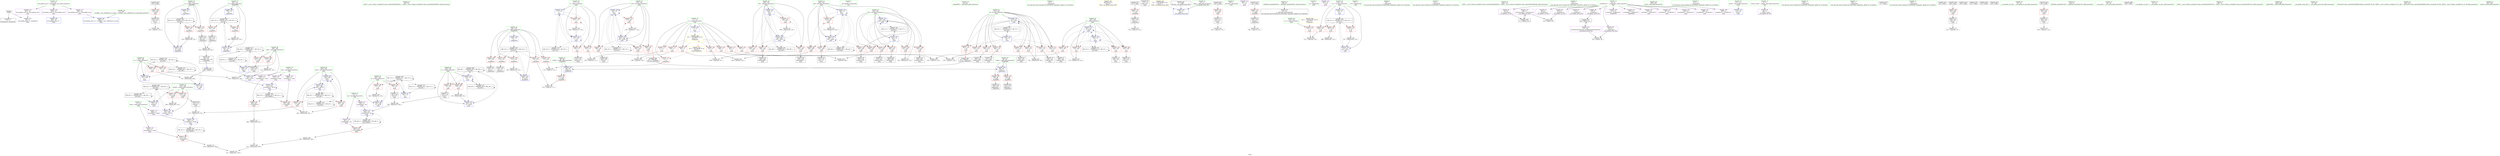 digraph "SVFG" {
	label="SVFG";

	Node0x55d79663f380 [shape=record,color=grey,label="{NodeID: 0\nNullPtr}"];
	Node0x55d79663f380 -> Node0x55d79666c570[style=solid];
	Node0x55d79663f380 -> Node0x55d79666ed40[style=solid];
	Node0x55d79666e6c0 [shape=record,color=red,label="{NodeID: 194\n354\<--353\n\<--call72\nmain\n}"];
	Node0x55d79666e6c0 -> Node0x55d79666dd00[style=solid];
	Node0x55d79666ba30 [shape=record,color=purple,label="{NodeID: 111\n407\<--13\narrayidx101\<--owp\nmain\n}"];
	Node0x55d79666ba30 -> Node0x55d79666e930[style=solid];
	Node0x55d7966546c0 [shape=record,color=green,label="{NodeID: 28\n83\<--84\n_ZNSt7__cxx1112basic_stringIcSt11char_traitsIcESaIcEED1Ev\<--_ZNSt7__cxx1112basic_stringIcSt11char_traitsIcESaIcEED1Ev_field_insensitive\n}"];
	Node0x55d79667cde0 [shape=record,color=grey,label="{NodeID: 305\n366 = Binary(365, 135, )\n}"];
	Node0x55d79667cde0 -> Node0x55d796678800[style=solid];
	Node0x55d79666fdb0 [shape=record,color=blue,label="{NodeID: 222\n185\<--275\nj\<--inc29\nmain\n}"];
	Node0x55d79666fdb0 -> Node0x55d796672ae0[style=dashed];
	Node0x55d79666fdb0 -> Node0x55d796672bb0[style=dashed];
	Node0x55d79666fdb0 -> Node0x55d796672c80[style=dashed];
	Node0x55d79666fdb0 -> Node0x55d796672d50[style=dashed];
	Node0x55d79666fdb0 -> Node0x55d79666fb40[style=dashed];
	Node0x55d79666fdb0 -> Node0x55d79666fdb0[style=dashed];
	Node0x55d79666fdb0 -> Node0x55d796695b50[style=dashed];
	Node0x55d796671830 [shape=record,color=red,label="{NodeID: 139\n141\<--104\n\<--j\n_Z5getWPii\n}"];
	Node0x55d796671830 -> Node0x55d79666cb20[style=solid];
	Node0x55d79666c4a0 [shape=record,color=green,label="{NodeID: 56\n27\<--440\n_GLOBAL__sub_I_RAVEman_0_0.cpp\<--_GLOBAL__sub_I_RAVEman_0_0.cpp_field_insensitive\n}"];
	Node0x55d79666c4a0 -> Node0x55d79666ec70[style=solid];
	Node0x55d79667f7e0 [shape=record,color=grey,label="{NodeID: 333\n346 = cmp(344, 345, )\n}"];
	Node0x55d796672ef0 [shape=record,color=red,label="{NodeID: 167\n321\<--187\n\<--ss\nmain\n}"];
	Node0x55d796672ef0 -> Node0x55d79667db60[style=solid];
	Node0x55d79666db60 [shape=record,color=black,label="{NodeID: 84\n349\<--348\nidxprom69\<--\nmain\n}"];
	Node0x55d79663f1b0 [shape=record,color=green,label="{NodeID: 1\n7\<--1\n__dso_handle\<--dummyObj\nGlob }"];
	Node0x55d796691a50 [shape=record,color=black,label="{NodeID: 361\nMR_10V_3 = PHI(MR_10V_6, MR_10V_2, )\npts\{101 \}\n}"];
	Node0x55d796691a50 -> Node0x55d796671280[style=dashed];
	Node0x55d796691a50 -> Node0x55d796671350[style=dashed];
	Node0x55d796691a50 -> Node0x55d79666f320[style=dashed];
	Node0x55d796691a50 -> Node0x55d796691a50[style=dashed];
	Node0x55d79666e790 [shape=record,color=red,label="{NodeID: 195\n361\<--360\n\<--arrayidx77\nmain\n}"];
	Node0x55d79666e790 -> Node0x55d79667d0e0[style=solid];
	Node0x55d79666bb00 [shape=record,color=purple,label="{NodeID: 112\n380\<--15\narrayidx87\<--oowp\nmain\n}"];
	Node0x55d79666bb00 -> Node0x55d7966789a0[style=solid];
	Node0x55d796654790 [shape=record,color=green,label="{NodeID: 29\n91\<--92\n_Z5getWPii\<--_Z5getWPii_field_insensitive\n}"];
	Node0x55d79667cf60 [shape=record,color=grey,label="{NodeID: 306\n403 = Binary(402, 404, )\n}"];
	Node0x55d79667cf60 -> Node0x55d79667d3e0[style=solid];
	Node0x55d79666fe80 [shape=record,color=blue,label="{NodeID: 223\n285\<--282\narrayidx34\<--div\nmain\n}"];
	Node0x55d79666fe80 -> Node0x55d79666e860[style=dashed];
	Node0x55d79666fe80 -> Node0x55d79666fe80[style=dashed];
	Node0x55d79666fe80 -> Node0x55d796698850[style=dashed];
	Node0x55d796671900 [shape=record,color=red,label="{NodeID: 140\n155\<--104\n\<--j\n_Z5getWPii\n}"];
	Node0x55d796671900 -> Node0x55d79667e760[style=solid];
	Node0x55d79666c570 [shape=record,color=black,label="{NodeID: 57\n2\<--3\ndummyVal\<--dummyVal\n}"];
	Node0x55d79667f960 [shape=record,color=grey,label="{NodeID: 334\n397 = cmp(395, 396, )\n}"];
	Node0x55d796672fc0 [shape=record,color=red,label="{NodeID: 168\n312\<--189\n\<--num\nmain\n}"];
	Node0x55d796672fc0 -> Node0x55d79667d9e0[style=solid];
	Node0x55d79666dc30 [shape=record,color=black,label="{NodeID: 85\n352\<--351\nconv71\<--\nmain\n}"];
	Node0x55d79664f9f0 [shape=record,color=green,label="{NodeID: 2\n18\<--1\n\<--dummyObj\nCan only get source location for instruction, argument, global var or function.}"];
	Node0x55d7966a3950 [shape=record,color=yellow,style=double,label="{NodeID: 445\nRETMU(2V_2)\npts\{75 \}\nFun[__cxx_global_array_dtor]}"];
	Node0x55d796691f50 [shape=record,color=black,label="{NodeID: 362\nMR_12V_3 = PHI(MR_12V_6, MR_12V_2, )\npts\{103 \}\n}"];
	Node0x55d796691f50 -> Node0x55d796671420[style=dashed];
	Node0x55d796691f50 -> Node0x55d7966714f0[style=dashed];
	Node0x55d796691f50 -> Node0x55d79666f3f0[style=dashed];
	Node0x55d796691f50 -> Node0x55d796691f50[style=dashed];
	Node0x55d79666e860 [shape=record,color=red,label="{NodeID: 196\n402\<--401\n\<--arrayidx98\nmain\n}"];
	Node0x55d79666e860 -> Node0x55d79667cf60[style=solid];
	Node0x55d79666bbd0 [shape=record,color=purple,label="{NodeID: 113\n414\<--15\narrayidx105\<--oowp\nmain\n}"];
	Node0x55d79666bbd0 -> Node0x55d79666ea00[style=solid];
	Node0x55d796654860 [shape=record,color=green,label="{NodeID: 30\n96\<--97\ni.addr\<--i.addr_field_insensitive\n_Z5getWPii\n}"];
	Node0x55d796654860 -> Node0x55d796671010[style=solid];
	Node0x55d796654860 -> Node0x55d7966710e0[style=solid];
	Node0x55d796654860 -> Node0x55d79666ef10[style=solid];
	Node0x55d79667d0e0 [shape=record,color=grey,label="{NodeID: 307\n363 = Binary(362, 361, )\n}"];
	Node0x55d79667d0e0 -> Node0x55d796678730[style=solid];
	Node0x55d79666ff50 [shape=record,color=blue,label="{NodeID: 224\n187\<--288\nss\<--\nmain\n}"];
	Node0x55d79666ff50 -> Node0x55d796690150[style=dashed];
	Node0x55d7966719d0 [shape=record,color=red,label="{NodeID: 141\n128\<--125\n\<--call\n_Z5getWPii\n}"];
	Node0x55d7966719d0 -> Node0x55d79666c980[style=solid];
	Node0x55d79666c640 [shape=record,color=black,label="{NodeID: 58\n170\<--18\nmain_ret\<--\nmain\n}"];
	Node0x55d7966a1710 [shape=record,color=yellow,style=double,label="{NodeID: 418\n2V_1 = ENCHI(MR_2V_0)\npts\{75 \}\nFun[__cxx_global_array_dtor]}"];
	Node0x55d7966a1710 -> Node0x55d79666ee40[style=dashed];
	Node0x55d79667fae0 [shape=record,color=grey,label="{NodeID: 335\n253 = cmp(252, 131, )\n}"];
	Node0x55d796673090 [shape=record,color=red,label="{NodeID: 169\n322\<--189\n\<--num\nmain\n}"];
	Node0x55d796673090 -> Node0x55d79666d9c0[style=solid];
	Node0x55d79666dd00 [shape=record,color=black,label="{NodeID: 86\n355\<--354\nconv73\<--\nmain\n}"];
	Node0x55d79666dd00 -> Node0x55d7966800e0[style=solid];
	Node0x55d79664ebd0 [shape=record,color=green,label="{NodeID: 3\n20\<--1\n_ZSt3cin\<--dummyObj\nGlob }"];
	Node0x55d796692450 [shape=record,color=black,label="{NodeID: 363\nMR_14V_3 = PHI(MR_14V_4, MR_14V_2, )\npts\{105 \}\n}"];
	Node0x55d796692450 -> Node0x55d7966715c0[style=dashed];
	Node0x55d796692450 -> Node0x55d796671690[style=dashed];
	Node0x55d796692450 -> Node0x55d796671760[style=dashed];
	Node0x55d796692450 -> Node0x55d796671830[style=dashed];
	Node0x55d796692450 -> Node0x55d796671900[style=dashed];
	Node0x55d796692450 -> Node0x55d79666f4c0[style=dashed];
	Node0x55d79666e930 [shape=record,color=red,label="{NodeID: 197\n408\<--407\n\<--arrayidx101\nmain\n}"];
	Node0x55d79666e930 -> Node0x55d79667d860[style=solid];
	Node0x55d79666bca0 [shape=record,color=purple,label="{NodeID: 114\n389\<--21\n\<--.str\nmain\n}"];
	Node0x55d796654930 [shape=record,color=green,label="{NodeID: 31\n98\<--99\nk.addr\<--k.addr_field_insensitive\n_Z5getWPii\n}"];
	Node0x55d796654930 -> Node0x55d7966711b0[style=solid];
	Node0x55d796654930 -> Node0x55d79666efe0[style=solid];
	Node0x55d79667d260 [shape=record,color=grey,label="{NodeID: 308\n310 = Binary(309, 308, )\n}"];
	Node0x55d79667d260 -> Node0x55d7966701c0[style=solid];
	Node0x55d796670020 [shape=record,color=blue,label="{NodeID: 225\n189\<--18\nnum\<--\nmain\n}"];
	Node0x55d796670020 -> Node0x55d796690650[style=dashed];
	Node0x55d796671aa0 [shape=record,color=red,label="{NodeID: 142\n144\<--143\n\<--call8\n_Z5getWPii\n}"];
	Node0x55d796671aa0 -> Node0x55d79666cbf0[style=solid];
	Node0x55d79666c710 [shape=record,color=black,label="{NodeID: 59\n38\<--39\n\<--_ZNSt8ios_base4InitD1Ev\nCan only get source location for instruction, argument, global var or function.}"];
	Node0x55d7966a1820 [shape=record,color=yellow,style=double,label="{NodeID: 419\n4V_1 = ENCHI(MR_4V_0)\npts\{19 \}\nFun[_Z5getWPii]}"];
	Node0x55d7966a1820 -> Node0x55d796670990[style=dashed];
	Node0x55d79667fc60 [shape=record,color=grey,label="{NodeID: 336\n146 = cmp(145, 147, )\n}"];
	Node0x55d796673160 [shape=record,color=red,label="{NodeID: 170\n292\<--191\n\<--j35\nmain\n}"];
	Node0x55d796673160 -> Node0x55d796680260[style=solid];
	Node0x55d79666ddd0 [shape=record,color=black,label="{NodeID: 87\n359\<--358\nidxprom76\<--\nmain\n}"];
	Node0x55d79664ec60 [shape=record,color=green,label="{NodeID: 4\n21\<--1\n.str\<--dummyObj\nGlob }"];
	Node0x55d79666ea00 [shape=record,color=red,label="{NodeID: 198\n415\<--414\n\<--arrayidx105\nmain\n}"];
	Node0x55d79666ea00 -> Node0x55d79667d6e0[style=solid];
	Node0x55d79666bd70 [shape=record,color=purple,label="{NodeID: 115\n418\<--23\n\<--.str.2\nmain\n}"];
	Node0x55d796654a00 [shape=record,color=green,label="{NodeID: 32\n100\<--101\ng\<--g_field_insensitive\n_Z5getWPii\n}"];
	Node0x55d796654a00 -> Node0x55d796671280[style=solid];
	Node0x55d796654a00 -> Node0x55d796671350[style=solid];
	Node0x55d796654a00 -> Node0x55d79666f0b0[style=solid];
	Node0x55d796654a00 -> Node0x55d79666f320[style=solid];
	Node0x55d79667d3e0 [shape=record,color=grey,label="{NodeID: 309\n411 = Binary(403, 409, )\n}"];
	Node0x55d79667d3e0 -> Node0x55d79667d560[style=solid];
	Node0x55d7966700f0 [shape=record,color=blue,label="{NodeID: 226\n191\<--18\nj35\<--\nmain\n}"];
	Node0x55d7966700f0 -> Node0x55d796673160[style=dashed];
	Node0x55d7966700f0 -> Node0x55d796673230[style=dashed];
	Node0x55d7966700f0 -> Node0x55d796673300[style=dashed];
	Node0x55d7966700f0 -> Node0x55d7966733d0[style=dashed];
	Node0x55d7966700f0 -> Node0x55d7966700f0[style=dashed];
	Node0x55d7966700f0 -> Node0x55d796670360[style=dashed];
	Node0x55d7966700f0 -> Node0x55d796696a50[style=dashed];
	Node0x55d796671b70 [shape=record,color=red,label="{NodeID: 143\n210\<--173\n\<--tc\nmain\n}"];
	Node0x55d796671b70 -> Node0x55d79667ff60[style=solid];
	Node0x55d79666c7e0 [shape=record,color=black,label="{NodeID: 60\n121\<--120\nidxprom\<--\n_Z5getWPii\n}"];
	Node0x55d79667fde0 [shape=record,color=grey,label="{NodeID: 337\n338 = cmp(336, 337, )\n}"];
	Node0x55d796673230 [shape=record,color=red,label="{NodeID: 171\n299\<--191\n\<--j35\nmain\n}"];
	Node0x55d796673230 -> Node0x55d79666d820[style=solid];
	Node0x55d79666dea0 [shape=record,color=black,label="{NodeID: 88\n376\<--375\nconv84\<--\nmain\n}"];
	Node0x55d79666dea0 -> Node0x55d79667e5e0[style=solid];
	Node0x55d79664e900 [shape=record,color=green,label="{NodeID: 5\n23\<--1\n.str.2\<--dummyObj\nGlob }"];
	Node0x55d79666ead0 [shape=record,color=blue,label="{NodeID: 199\n17\<--18\nn\<--\nGlob }"];
	Node0x55d79666ead0 -> Node0x55d79668df50[style=dashed];
	Node0x55d796670580 [shape=record,color=purple,label="{NodeID: 116\n445\<--25\nllvm.global_ctors_0\<--llvm.global_ctors\nGlob }"];
	Node0x55d796670580 -> Node0x55d79666eba0[style=solid];
	Node0x55d796654ad0 [shape=record,color=green,label="{NodeID: 33\n102\<--103\nw\<--w_field_insensitive\n_Z5getWPii\n}"];
	Node0x55d796654ad0 -> Node0x55d796671420[style=solid];
	Node0x55d796654ad0 -> Node0x55d7966714f0[style=solid];
	Node0x55d796654ad0 -> Node0x55d79666f180[style=solid];
	Node0x55d796654ad0 -> Node0x55d79666f3f0[style=solid];
	Node0x55d79667d560 [shape=record,color=grey,label="{NodeID: 310\n417 = Binary(411, 416, )\n}"];
	Node0x55d7966701c0 [shape=record,color=blue,label="{NodeID: 227\n187\<--310\nss\<--add\nmain\n}"];
	Node0x55d7966701c0 -> Node0x55d796690150[style=dashed];
	Node0x55d796671c40 [shape=record,color=red,label="{NodeID: 144\n209\<--175\n\<--TC\nmain\n}"];
	Node0x55d796671c40 -> Node0x55d79667ff60[style=solid];
	Node0x55d79666c8b0 [shape=record,color=black,label="{NodeID: 61\n124\<--123\nconv\<--\n_Z5getWPii\n}"];
	Node0x55d79667ff60 [shape=record,color=grey,label="{NodeID: 338\n211 = cmp(209, 210, )\n}"];
	Node0x55d796673300 [shape=record,color=red,label="{NodeID: 172\n306\<--191\n\<--j35\nmain\n|{<s0>14}}"];
	Node0x55d796673300:s0 -> Node0x55d7966b8420[style=solid,color=red];
	Node0x55d79666df70 [shape=record,color=black,label="{NodeID: 89\n379\<--378\nidxprom86\<--\nmain\n}"];
	Node0x55d79664e990 [shape=record,color=green,label="{NodeID: 6\n26\<--1\n\<--dummyObj\nCan only get source location for instruction, argument, global var or function.}"];
	Node0x55d796693350 [shape=record,color=black,label="{NodeID: 366\nMR_43V_5 = PHI(MR_43V_7, MR_43V_4, )\npts\{198 \}\n}"];
	Node0x55d796693350 -> Node0x55d796673980[style=dashed];
	Node0x55d796693350 -> Node0x55d796673a50[style=dashed];
	Node0x55d796693350 -> Node0x55d796678590[style=dashed];
	Node0x55d796693350 -> Node0x55d796678800[style=dashed];
	Node0x55d796693350 -> Node0x55d796693350[style=dashed];
	Node0x55d796693350 -> Node0x55d796697950[style=dashed];
	Node0x55d79666eba0 [shape=record,color=blue,label="{NodeID: 200\n445\<--26\nllvm.global_ctors_0\<--\nGlob }"];
	Node0x55d796670650 [shape=record,color=purple,label="{NodeID: 117\n446\<--25\nllvm.global_ctors_1\<--llvm.global_ctors\nGlob }"];
	Node0x55d796670650 -> Node0x55d79666ec70[style=solid];
	Node0x55d796654ba0 [shape=record,color=green,label="{NodeID: 34\n104\<--105\nj\<--j_field_insensitive\n_Z5getWPii\n}"];
	Node0x55d796654ba0 -> Node0x55d7966715c0[style=solid];
	Node0x55d796654ba0 -> Node0x55d796671690[style=solid];
	Node0x55d796654ba0 -> Node0x55d796671760[style=solid];
	Node0x55d796654ba0 -> Node0x55d796671830[style=solid];
	Node0x55d796654ba0 -> Node0x55d796671900[style=solid];
	Node0x55d796654ba0 -> Node0x55d79666f250[style=solid];
	Node0x55d796654ba0 -> Node0x55d79666f4c0[style=solid];
	Node0x55d79669df50 [shape=record,color=black,label="{NodeID: 394\nMR_27V_5 = PHI(MR_27V_7, MR_27V_4, )\npts\{182 \}\n}"];
	Node0x55d79669df50 -> Node0x55d7966727a0[style=dashed];
	Node0x55d79669df50 -> Node0x55d796672870[style=dashed];
	Node0x55d79669df50 -> Node0x55d79666f9a0[style=dashed];
	Node0x55d79669df50 -> Node0x55d79666fc10[style=dashed];
	Node0x55d79669df50 -> Node0x55d796695150[style=dashed];
	Node0x55d79669df50 -> Node0x55d79669df50[style=dashed];
	Node0x55d79667d6e0 [shape=record,color=grey,label="{NodeID: 311\n416 = Binary(415, 404, )\n}"];
	Node0x55d79667d6e0 -> Node0x55d79667d560[style=solid];
	Node0x55d796670290 [shape=record,color=blue,label="{NodeID: 228\n189\<--313\nnum\<--inc47\nmain\n}"];
	Node0x55d796670290 -> Node0x55d796690650[style=dashed];
	Node0x55d796671d10 [shape=record,color=red,label="{NodeID: 145\n387\<--175\n\<--TC\nmain\n}"];
	Node0x55d796671d10 -> Node0x55d79667c960[style=solid];
	Node0x55d79666c980 [shape=record,color=black,label="{NodeID: 62\n129\<--128\nconv2\<--\n_Z5getWPii\n}"];
	Node0x55d79666c980 -> Node0x55d79667f660[style=solid];
	Node0x55d7966800e0 [shape=record,color=grey,label="{NodeID: 339\n356 = cmp(355, 131, )\n}"];
	Node0x55d7966733d0 [shape=record,color=red,label="{NodeID: 173\n317\<--191\n\<--j35\nmain\n}"];
	Node0x55d7966733d0 -> Node0x55d79667cc60[style=solid];
	Node0x55d79666e040 [shape=record,color=black,label="{NodeID: 90\n400\<--399\nidxprom97\<--\nmain\n}"];
	Node0x55d79664ea20 [shape=record,color=green,label="{NodeID: 7\n131\<--1\n\<--dummyObj\nCan only get source location for instruction, argument, global var or function.}"];
	Node0x55d79666ec70 [shape=record,color=blue,label="{NodeID: 201\n446\<--27\nllvm.global_ctors_1\<--_GLOBAL__sub_I_RAVEman_0_0.cpp\nGlob }"];
	Node0x55d796670720 [shape=record,color=purple,label="{NodeID: 118\n447\<--25\nllvm.global_ctors_2\<--llvm.global_ctors\nGlob }"];
	Node0x55d796670720 -> Node0x55d79666ed40[style=solid];
	Node0x55d79666a3f0 [shape=record,color=green,label="{NodeID: 35\n126\<--127\n_ZNSt7__cxx1112basic_stringIcSt11char_traitsIcESaIcEEixEm\<--_ZNSt7__cxx1112basic_stringIcSt11char_traitsIcESaIcEEixEm_field_insensitive\n}"];
	Node0x55d79667d860 [shape=record,color=grey,label="{NodeID: 312\n409 = Binary(408, 410, )\n}"];
	Node0x55d79667d860 -> Node0x55d79667d3e0[style=solid];
	Node0x55d796670360 [shape=record,color=blue,label="{NodeID: 229\n191\<--318\nj35\<--inc50\nmain\n}"];
	Node0x55d796670360 -> Node0x55d796673160[style=dashed];
	Node0x55d796670360 -> Node0x55d796673230[style=dashed];
	Node0x55d796670360 -> Node0x55d796673300[style=dashed];
	Node0x55d796670360 -> Node0x55d7966733d0[style=dashed];
	Node0x55d796670360 -> Node0x55d7966700f0[style=dashed];
	Node0x55d796670360 -> Node0x55d796670360[style=dashed];
	Node0x55d796670360 -> Node0x55d796696a50[style=dashed];
	Node0x55d796671de0 [shape=record,color=red,label="{NodeID: 146\n426\<--175\n\<--TC\nmain\n}"];
	Node0x55d796671de0 -> Node0x55d79667ea60[style=solid];
	Node0x55d79666ca50 [shape=record,color=black,label="{NodeID: 63\n139\<--138\nidxprom5\<--\n_Z5getWPii\n}"];
	Node0x55d796680260 [shape=record,color=grey,label="{NodeID: 340\n294 = cmp(292, 293, )\n}"];
	Node0x55d7966734a0 [shape=record,color=red,label="{NodeID: 174\n336\<--193\n\<--i59\nmain\n}"];
	Node0x55d7966734a0 -> Node0x55d79667fde0[style=solid];
	Node0x55d79666e110 [shape=record,color=black,label="{NodeID: 91\n406\<--405\nidxprom100\<--\nmain\n}"];
	Node0x55d79664eab0 [shape=record,color=green,label="{NodeID: 8\n135\<--1\n\<--dummyObj\nCan only get source location for instruction, argument, global var or function.}"];
	Node0x55d796693d50 [shape=record,color=black,label="{NodeID: 368\nMR_29V_7 = PHI(MR_29V_6, MR_29V_5, )\npts\{184 \}\n}"];
	Node0x55d796693d50 -> Node0x55d796672940[style=dashed];
	Node0x55d796693d50 -> Node0x55d796672a10[style=dashed];
	Node0x55d796693d50 -> Node0x55d79666fa70[style=dashed];
	Node0x55d796693d50 -> Node0x55d79666fce0[style=dashed];
	Node0x55d796693d50 -> Node0x55d796693d50[style=dashed];
	Node0x55d796693d50 -> Node0x55d796695650[style=dashed];
	Node0x55d79666ed40 [shape=record,color=blue, style = dotted,label="{NodeID: 202\n447\<--3\nllvm.global_ctors_2\<--dummyVal\nGlob }"];
	Node0x55d7966707f0 [shape=record,color=purple,label="{NodeID: 119\n58\<--57\narrayctor.next\<--arrayctor.cur\n__cxx_global_var_init.1\n}"];
	Node0x55d7966707f0 -> Node0x55d7962bb810[style=solid];
	Node0x55d7966707f0 -> Node0x55d79667f360[style=solid];
	Node0x55d79666a480 [shape=record,color=green,label="{NodeID: 36\n168\<--169\nmain\<--main_field_insensitive\n}"];
	Node0x55d79667d9e0 [shape=record,color=grey,label="{NodeID: 313\n313 = Binary(312, 135, )\n}"];
	Node0x55d79667d9e0 -> Node0x55d796670290[style=solid];
	Node0x55d796670430 [shape=record,color=blue,label="{NodeID: 230\n327\<--324\narrayidx55\<--div53\nmain\n}"];
	Node0x55d796670430 -> Node0x55d79666e790[style=dashed];
	Node0x55d796670430 -> Node0x55d79666e930[style=dashed];
	Node0x55d796670430 -> Node0x55d796670430[style=dashed];
	Node0x55d796670430 -> Node0x55d796674750[style=dashed];
	Node0x55d796671eb0 [shape=record,color=red,label="{NodeID: 147\n216\<--177\n\<--i\nmain\n}"];
	Node0x55d796671eb0 -> Node0x55d796680560[style=solid];
	Node0x55d79666cb20 [shape=record,color=black,label="{NodeID: 64\n142\<--141\nconv7\<--\n_Z5getWPii\n}"];
	Node0x55d7966803e0 [shape=record,color=grey,label="{NodeID: 341\n118 = cmp(116, 117, )\n}"];
	Node0x55d796673570 [shape=record,color=red,label="{NodeID: 175\n348\<--193\n\<--i59\nmain\n}"];
	Node0x55d796673570 -> Node0x55d79666db60[style=solid];
	Node0x55d79666e1e0 [shape=record,color=black,label="{NodeID: 92\n413\<--412\nidxprom104\<--\nmain\n}"];
	Node0x55d796655d80 [shape=record,color=green,label="{NodeID: 9\n147\<--1\n\<--dummyObj\nCan only get source location for instruction, argument, global var or function.}"];
	Node0x55d796694250 [shape=record,color=black,label="{NodeID: 369\nMR_21V_3 = PHI(MR_21V_4, MR_21V_2, )\npts\{176 \}\n}"];
	Node0x55d796694250 -> Node0x55d796671c40[style=dashed];
	Node0x55d796694250 -> Node0x55d796671d10[style=dashed];
	Node0x55d796694250 -> Node0x55d796671de0[style=dashed];
	Node0x55d796694250 -> Node0x55d796678ce0[style=dashed];
	Node0x55d79666ee40 [shape=record,color=blue,label="{NodeID: 203\n74\<--73\n.addr\<--\n__cxx_global_array_dtor\n}"];
	Node0x55d7966708c0 [shape=record,color=purple,label="{NodeID: 120\n81\<--80\narraydestroy.element\<--arraydestroy.elementPast\n__cxx_global_array_dtor\n}"];
	Node0x55d7966708c0 -> Node0x55d79667bdc0[style=solid];
	Node0x55d7966708c0 -> Node0x55d79667f060[style=solid];
	Node0x55d79666a510 [shape=record,color=green,label="{NodeID: 37\n171\<--172\nretval\<--retval_field_insensitive\nmain\n}"];
	Node0x55d79666a510 -> Node0x55d79666f590[style=solid];
	Node0x55d79667db60 [shape=record,color=grey,label="{NodeID: 314\n324 = Binary(321, 323, )\n}"];
	Node0x55d79667db60 -> Node0x55d796670430[style=solid];
	Node0x55d796678360 [shape=record,color=blue,label="{NodeID: 231\n179\<--331\ni6\<--inc57\nmain\n}"];
	Node0x55d796678360 -> Node0x55d796672120[style=dashed];
	Node0x55d796678360 -> Node0x55d7966721f0[style=dashed];
	Node0x55d796678360 -> Node0x55d7966722c0[style=dashed];
	Node0x55d796678360 -> Node0x55d796672390[style=dashed];
	Node0x55d796678360 -> Node0x55d796672460[style=dashed];
	Node0x55d796678360 -> Node0x55d796672530[style=dashed];
	Node0x55d796678360 -> Node0x55d796672600[style=dashed];
	Node0x55d796678360 -> Node0x55d7966726d0[style=dashed];
	Node0x55d796678360 -> Node0x55d796678360[style=dashed];
	Node0x55d796678360 -> Node0x55d796694c50[style=dashed];
	Node0x55d796671f80 [shape=record,color=red,label="{NodeID: 148\n220\<--177\n\<--i\nmain\n}"];
	Node0x55d796671f80 -> Node0x55d79666cf30[style=solid];
	Node0x55d79666cbf0 [shape=record,color=black,label="{NodeID: 65\n145\<--144\nconv9\<--\n_Z5getWPii\n}"];
	Node0x55d79666cbf0 -> Node0x55d79667fc60[style=solid];
	Node0x55d796680560 [shape=record,color=grey,label="{NodeID: 342\n218 = cmp(216, 217, )\n}"];
	Node0x55d796673640 [shape=record,color=red,label="{NodeID: 176\n378\<--193\n\<--i59\nmain\n}"];
	Node0x55d796673640 -> Node0x55d79666df70[style=solid];
	Node0x55d79666e2b0 [shape=record,color=purple,label="{NodeID: 93\n36\<--4\n\<--_ZStL8__ioinit\n__cxx_global_var_init\n}"];
	Node0x55d796655e10 [shape=record,color=green,label="{NodeID: 10\n288\<--1\n\<--dummyObj\nCan only get source location for instruction, argument, global var or function.}"];
	Node0x55d7966b65a0 [shape=record,color=black,label="{NodeID: 453\n143 = PHI()\n}"];
	Node0x55d7966b65a0 -> Node0x55d796671aa0[style=solid];
	Node0x55d796694750 [shape=record,color=black,label="{NodeID: 370\nMR_23V_2 = PHI(MR_23V_4, MR_23V_1, )\npts\{178 \}\n}"];
	Node0x55d796694750 -> Node0x55d79666f730[style=dashed];
	Node0x55d79666ef10 [shape=record,color=blue,label="{NodeID: 204\n96\<--94\ni.addr\<--i\n_Z5getWPii\n}"];
	Node0x55d79666ef10 -> Node0x55d796671010[style=dashed];
	Node0x55d79666ef10 -> Node0x55d7966710e0[style=dashed];
	Node0x55d796670990 [shape=record,color=red,label="{NodeID: 121\n113\<--17\n\<--n\n_Z5getWPii\n}"];
	Node0x55d796670990 -> Node0x55d79667f4e0[style=solid];
	Node0x55d79666a5e0 [shape=record,color=green,label="{NodeID: 38\n173\<--174\ntc\<--tc_field_insensitive\nmain\n}"];
	Node0x55d79666a5e0 -> Node0x55d796671b70[style=solid];
	Node0x55d79668df50 [shape=record,color=yellow,style=double,label="{NodeID: 398\n4V_1 = ENCHI(MR_4V_0)\npts\{19 \}\nFun[main]|{|<s7>14}}"];
	Node0x55d79668df50 -> Node0x55d796670a60[style=dashed];
	Node0x55d79668df50 -> Node0x55d796670b30[style=dashed];
	Node0x55d79668df50 -> Node0x55d796670c00[style=dashed];
	Node0x55d79668df50 -> Node0x55d796670cd0[style=dashed];
	Node0x55d79668df50 -> Node0x55d796670da0[style=dashed];
	Node0x55d79668df50 -> Node0x55d796670e70[style=dashed];
	Node0x55d79668df50 -> Node0x55d796670f40[style=dashed];
	Node0x55d79668df50:s7 -> Node0x55d7966a1820[style=dashed,color=red];
	Node0x55d79667dce0 [shape=record,color=grey,label="{NodeID: 315\n134 = Binary(133, 135, )\n}"];
	Node0x55d79667dce0 -> Node0x55d79666f320[style=solid];
	Node0x55d7966783f0 [shape=record,color=blue,label="{NodeID: 232\n193\<--18\ni59\<--\nmain\n}"];
	Node0x55d7966783f0 -> Node0x55d7966734a0[style=dashed];
	Node0x55d7966783f0 -> Node0x55d796673570[style=dashed];
	Node0x55d7966783f0 -> Node0x55d796673640[style=dashed];
	Node0x55d7966783f0 -> Node0x55d796673710[style=dashed];
	Node0x55d7966783f0 -> Node0x55d796678a70[style=dashed];
	Node0x55d7966783f0 -> Node0x55d796696f50[style=dashed];
	Node0x55d796672050 [shape=record,color=red,label="{NodeID: 149\n227\<--177\n\<--i\nmain\n}"];
	Node0x55d796672050 -> Node0x55d79667e160[style=solid];
	Node0x55d79666ccc0 [shape=record,color=black,label="{NodeID: 66\n160\<--159\nconv16\<--\n_Z5getWPii\n}"];
	Node0x55d79666ccc0 -> Node0x55d79667c4e0[style=solid];
	Node0x55d796673710 [shape=record,color=red,label="{NodeID: 177\n383\<--193\n\<--i59\nmain\n}"];
	Node0x55d796673710 -> Node0x55d79667dfe0[style=solid];
	Node0x55d79666e380 [shape=record,color=purple,label="{NodeID: 94\n55\<--8\n\<--_Z1sB5cxx11\n__cxx_global_var_init.1\n}"];
	Node0x55d79666e380 -> Node0x55d7962bb810[style=solid];
	Node0x55d796655ee0 [shape=record,color=green,label="{NodeID: 11\n404\<--1\n\<--dummyObj\nCan only get source location for instruction, argument, global var or function.}"];
	Node0x55d7966b7540 [shape=record,color=black,label="{NodeID: 454\n37 = PHI()\n}"];
	Node0x55d796694c50 [shape=record,color=black,label="{NodeID: 371\nMR_25V_2 = PHI(MR_25V_4, MR_25V_1, )\npts\{180 \}\n}"];
	Node0x55d796694c50 -> Node0x55d79666f8d0[style=dashed];
	Node0x55d79666efe0 [shape=record,color=blue,label="{NodeID: 205\n98\<--95\nk.addr\<--k\n_Z5getWPii\n}"];
	Node0x55d79666efe0 -> Node0x55d7966711b0[style=dashed];
	Node0x55d796670a60 [shape=record,color=red,label="{NodeID: 122\n217\<--17\n\<--n\nmain\n}"];
	Node0x55d796670a60 -> Node0x55d796680560[style=solid];
	Node0x55d79666a6b0 [shape=record,color=green,label="{NodeID: 39\n175\<--176\nTC\<--TC_field_insensitive\nmain\n}"];
	Node0x55d79666a6b0 -> Node0x55d796671c40[style=solid];
	Node0x55d79666a6b0 -> Node0x55d796671d10[style=solid];
	Node0x55d79666a6b0 -> Node0x55d796671de0[style=solid];
	Node0x55d79666a6b0 -> Node0x55d79666f660[style=solid];
	Node0x55d79666a6b0 -> Node0x55d796678ce0[style=solid];
	Node0x55d79667de60 [shape=record,color=grey,label="{NodeID: 316\n150 = Binary(149, 135, )\n}"];
	Node0x55d79667de60 -> Node0x55d79666f3f0[style=solid];
	Node0x55d7966784c0 [shape=record,color=blue,label="{NodeID: 233\n195\<--288\nss63\<--\nmain\n}"];
	Node0x55d7966784c0 -> Node0x55d7966737e0[style=dashed];
	Node0x55d7966784c0 -> Node0x55d7966738b0[style=dashed];
	Node0x55d7966784c0 -> Node0x55d7966784c0[style=dashed];
	Node0x55d7966784c0 -> Node0x55d796678730[style=dashed];
	Node0x55d7966784c0 -> Node0x55d796691050[style=dashed];
	Node0x55d7966784c0 -> Node0x55d796697450[style=dashed];
	Node0x55d796672120 [shape=record,color=red,label="{NodeID: 150\n233\<--179\n\<--i6\nmain\n}"];
	Node0x55d796672120 -> Node0x55d79667f1e0[style=solid];
	Node0x55d79666cd90 [shape=record,color=black,label="{NodeID: 67\n162\<--161\nconv17\<--\n_Z5getWPii\n}"];
	Node0x55d79666cd90 -> Node0x55d79667c4e0[style=solid];
	Node0x55d7966737e0 [shape=record,color=red,label="{NodeID: 178\n362\<--195\n\<--ss63\nmain\n}"];
	Node0x55d7966737e0 -> Node0x55d79667d0e0[style=solid];
	Node0x55d79666e450 [shape=record,color=purple,label="{NodeID: 95\n62\<--8\n\<--_Z1sB5cxx11\n__cxx_global_var_init.1\n}"];
	Node0x55d796655fb0 [shape=record,color=green,label="{NodeID: 12\n410\<--1\n\<--dummyObj\nCan only get source location for instruction, argument, global var or function.}"];
	Node0x55d7966b7610 [shape=record,color=black,label="{NodeID: 455\n66 = PHI()\n}"];
	Node0x55d796695150 [shape=record,color=black,label="{NodeID: 372\nMR_27V_2 = PHI(MR_27V_3, MR_27V_1, )\npts\{182 \}\n}"];
	Node0x55d796695150 -> Node0x55d79666f9a0[style=dashed];
	Node0x55d796695150 -> Node0x55d796695150[style=dashed];
	Node0x55d79666f0b0 [shape=record,color=blue,label="{NodeID: 206\n100\<--18\ng\<--\n_Z5getWPii\n}"];
	Node0x55d79666f0b0 -> Node0x55d796691a50[style=dashed];
	Node0x55d796670b30 [shape=record,color=red,label="{NodeID: 123\n234\<--17\n\<--n\nmain\n}"];
	Node0x55d796670b30 -> Node0x55d79667f1e0[style=solid];
	Node0x55d79666a780 [shape=record,color=green,label="{NodeID: 40\n177\<--178\ni\<--i_field_insensitive\nmain\n}"];
	Node0x55d79666a780 -> Node0x55d796671eb0[style=solid];
	Node0x55d79666a780 -> Node0x55d796671f80[style=solid];
	Node0x55d79666a780 -> Node0x55d796672050[style=solid];
	Node0x55d79666a780 -> Node0x55d79666f730[style=solid];
	Node0x55d79666a780 -> Node0x55d79666f800[style=solid];
	Node0x55d79668e140 [shape=record,color=yellow,style=double,label="{NodeID: 400\n19V_1 = ENCHI(MR_19V_0)\npts\{174 \}\nFun[main]}"];
	Node0x55d79668e140 -> Node0x55d796671b70[style=dashed];
	Node0x55d79667dfe0 [shape=record,color=grey,label="{NodeID: 317\n384 = Binary(383, 135, )\n}"];
	Node0x55d79667dfe0 -> Node0x55d796678a70[style=solid];
	Node0x55d796678590 [shape=record,color=blue,label="{NodeID: 234\n197\<--18\nnum64\<--\nmain\n}"];
	Node0x55d796678590 -> Node0x55d796693350[style=dashed];
	Node0x55d7966721f0 [shape=record,color=red,label="{NodeID: 151\n245\<--179\n\<--i6\nmain\n}"];
	Node0x55d7966721f0 -> Node0x55d79666d000[style=solid];
	Node0x55d79666ce60 [shape=record,color=black,label="{NodeID: 68\n93\<--163\n_Z5getWPii_ret\<--div\n_Z5getWPii\n|{<s0>14}}"];
	Node0x55d79666ce60:s0 -> Node0x55d7966b8050[style=solid,color=blue];
	Node0x55d7966738b0 [shape=record,color=red,label="{NodeID: 179\n374\<--195\n\<--ss63\nmain\n}"];
	Node0x55d7966738b0 -> Node0x55d79667e5e0[style=solid];
	Node0x55d79666ae00 [shape=record,color=purple,label="{NodeID: 96\n63\<--8\n\<--_Z1sB5cxx11\n__cxx_global_var_init.1\n}"];
	Node0x55d79666ae00 -> Node0x55d79667f360[style=solid];
	Node0x55d796656080 [shape=record,color=green,label="{NodeID: 13\n4\<--6\n_ZStL8__ioinit\<--_ZStL8__ioinit_field_insensitive\nGlob }"];
	Node0x55d796656080 -> Node0x55d79666e2b0[style=solid];
	Node0x55d7966b76e0 [shape=record,color=black,label="{NodeID: 456\n264 = PHI()\n}"];
	Node0x55d7966b76e0 -> Node0x55d79666e520[style=solid];
	Node0x55d796695650 [shape=record,color=black,label="{NodeID: 373\nMR_29V_2 = PHI(MR_29V_3, MR_29V_1, )\npts\{184 \}\n}"];
	Node0x55d796695650 -> Node0x55d79666fa70[style=dashed];
	Node0x55d796695650 -> Node0x55d796695650[style=dashed];
	Node0x55d79666f180 [shape=record,color=blue,label="{NodeID: 207\n102\<--18\nw\<--\n_Z5getWPii\n}"];
	Node0x55d79666f180 -> Node0x55d796691f50[style=dashed];
	Node0x55d796670c00 [shape=record,color=red,label="{NodeID: 124\n242\<--17\n\<--n\nmain\n}"];
	Node0x55d796670c00 -> Node0x55d79667ed60[style=solid];
	Node0x55d79666a850 [shape=record,color=green,label="{NodeID: 41\n179\<--180\ni6\<--i6_field_insensitive\nmain\n}"];
	Node0x55d79666a850 -> Node0x55d796672120[style=solid];
	Node0x55d79666a850 -> Node0x55d7966721f0[style=solid];
	Node0x55d79666a850 -> Node0x55d7966722c0[style=solid];
	Node0x55d79666a850 -> Node0x55d796672390[style=solid];
	Node0x55d79666a850 -> Node0x55d796672460[style=solid];
	Node0x55d79666a850 -> Node0x55d796672530[style=solid];
	Node0x55d79666a850 -> Node0x55d796672600[style=solid];
	Node0x55d79666a850 -> Node0x55d7966726d0[style=solid];
	Node0x55d79666a850 -> Node0x55d79666f8d0[style=solid];
	Node0x55d79666a850 -> Node0x55d796678360[style=solid];
	Node0x55d79667e160 [shape=record,color=grey,label="{NodeID: 318\n228 = Binary(227, 135, )\n}"];
	Node0x55d79667e160 -> Node0x55d79666f800[style=solid];
	Node0x55d796678660 [shape=record,color=blue,label="{NodeID: 235\n199\<--18\nj65\<--\nmain\n}"];
	Node0x55d796678660 -> Node0x55d796673b20[style=dashed];
	Node0x55d796678660 -> Node0x55d796673bf0[style=dashed];
	Node0x55d796678660 -> Node0x55d796673cc0[style=dashed];
	Node0x55d796678660 -> Node0x55d796673d90[style=dashed];
	Node0x55d796678660 -> Node0x55d796678660[style=dashed];
	Node0x55d796678660 -> Node0x55d7966788d0[style=dashed];
	Node0x55d796678660 -> Node0x55d796697e50[style=dashed];
	Node0x55d7966722c0 [shape=record,color=red,label="{NodeID: 152\n259\<--179\n\<--i6\nmain\n}"];
	Node0x55d7966722c0 -> Node0x55d79666d270[style=solid];
	Node0x55d79666cf30 [shape=record,color=black,label="{NodeID: 69\n221\<--220\nidxprom\<--\nmain\n}"];
	Node0x55d796673980 [shape=record,color=red,label="{NodeID: 180\n365\<--197\n\<--num64\nmain\n}"];
	Node0x55d796673980 -> Node0x55d79667cde0[style=solid];
	Node0x55d79666aed0 [shape=record,color=purple,label="{NodeID: 97\n77\<--8\n\<--_Z1sB5cxx11\n__cxx_global_array_dtor\n}"];
	Node0x55d796655060 [shape=record,color=green,label="{NodeID: 14\n8\<--10\n_Z1sB5cxx11\<--_Z1sB5cxx11_field_insensitive\nGlob }"];
	Node0x55d796655060 -> Node0x55d79666e380[style=solid];
	Node0x55d796655060 -> Node0x55d79666e450[style=solid];
	Node0x55d796655060 -> Node0x55d79666ae00[style=solid];
	Node0x55d796655060 -> Node0x55d79666aed0[style=solid];
	Node0x55d796655060 -> Node0x55d79666afa0[style=solid];
	Node0x55d796655060 -> Node0x55d79666b070[style=solid];
	Node0x55d796655060 -> Node0x55d79666b140[style=solid];
	Node0x55d796655060 -> Node0x55d79666b210[style=solid];
	Node0x55d796655060 -> Node0x55d79666b2e0[style=solid];
	Node0x55d796655060 -> Node0x55d79666b3b0[style=solid];
	Node0x55d796655060 -> Node0x55d79666b480[style=solid];
	Node0x55d796655060 -> Node0x55d79666b550[style=solid];
	Node0x55d796655060 -> Node0x55d79666b620[style=solid];
	Node0x55d7966b7840 [shape=record,color=black,label="{NodeID: 457\n125 = PHI()\n}"];
	Node0x55d7966b7840 -> Node0x55d7966719d0[style=solid];
	Node0x55d796695b50 [shape=record,color=black,label="{NodeID: 374\nMR_31V_2 = PHI(MR_31V_3, MR_31V_1, )\npts\{186 \}\n}"];
	Node0x55d796695b50 -> Node0x55d79666fb40[style=dashed];
	Node0x55d796695b50 -> Node0x55d796695b50[style=dashed];
	Node0x55d79666f250 [shape=record,color=blue,label="{NodeID: 208\n104\<--18\nj\<--\n_Z5getWPii\n}"];
	Node0x55d79666f250 -> Node0x55d796692450[style=dashed];
	Node0x55d796670cd0 [shape=record,color=red,label="{NodeID: 125\n293\<--17\n\<--n\nmain\n}"];
	Node0x55d796670cd0 -> Node0x55d796680260[style=solid];
	Node0x55d79666a920 [shape=record,color=green,label="{NodeID: 42\n181\<--182\ng\<--g_field_insensitive\nmain\n}"];
	Node0x55d79666a920 -> Node0x55d7966727a0[style=solid];
	Node0x55d79666a920 -> Node0x55d796672870[style=solid];
	Node0x55d79666a920 -> Node0x55d79666f9a0[style=solid];
	Node0x55d79666a920 -> Node0x55d79666fc10[style=solid];
	Node0x55d79667e2e0 [shape=record,color=grey,label="{NodeID: 319\n331 = Binary(330, 135, )\n}"];
	Node0x55d79667e2e0 -> Node0x55d796678360[style=solid];
	Node0x55d796678730 [shape=record,color=blue,label="{NodeID: 236\n195\<--363\nss63\<--add78\nmain\n}"];
	Node0x55d796678730 -> Node0x55d796691050[style=dashed];
	Node0x55d796672390 [shape=record,color=red,label="{NodeID: 153\n283\<--179\n\<--i6\nmain\n}"];
	Node0x55d796672390 -> Node0x55d79666d680[style=solid];
	Node0x55d79666d000 [shape=record,color=black,label="{NodeID: 70\n246\<--245\nidxprom13\<--\nmain\n}"];
	Node0x55d796673a50 [shape=record,color=red,label="{NodeID: 181\n375\<--197\n\<--num64\nmain\n}"];
	Node0x55d796673a50 -> Node0x55d79666dea0[style=solid];
	Node0x55d79666afa0 [shape=record,color=purple,label="{NodeID: 98\n78\<--8\n\<--_Z1sB5cxx11\n__cxx_global_array_dtor\n}"];
	Node0x55d79666afa0 -> Node0x55d79667bdc0[style=solid];
	Node0x55d7966550f0 [shape=record,color=green,label="{NodeID: 15\n11\<--12\nwp\<--wp_field_insensitive\nGlob }"];
	Node0x55d7966550f0 -> Node0x55d79666b6f0[style=solid];
	Node0x55d7966550f0 -> Node0x55d79666b7c0[style=solid];
	Node0x55d7966b7940 [shape=record,color=black,label="{NodeID: 458\n204 = PHI()\n}"];
	Node0x55d796696050 [shape=record,color=black,label="{NodeID: 375\nMR_33V_2 = PHI(MR_33V_3, MR_33V_1, )\npts\{188 \}\n}"];
	Node0x55d796696050 -> Node0x55d79666ff50[style=dashed];
	Node0x55d796696050 -> Node0x55d796696050[style=dashed];
	Node0x55d79666f320 [shape=record,color=blue,label="{NodeID: 209\n100\<--134\ng\<--inc\n_Z5getWPii\n}"];
	Node0x55d79666f320 -> Node0x55d796691a50[style=dashed];
	Node0x55d796670da0 [shape=record,color=red,label="{NodeID: 126\n337\<--17\n\<--n\nmain\n}"];
	Node0x55d796670da0 -> Node0x55d79667fde0[style=solid];
	Node0x55d79666a9f0 [shape=record,color=green,label="{NodeID: 43\n183\<--184\nw\<--w_field_insensitive\nmain\n}"];
	Node0x55d79666a9f0 -> Node0x55d796672940[style=solid];
	Node0x55d79666a9f0 -> Node0x55d796672a10[style=solid];
	Node0x55d79666a9f0 -> Node0x55d79666fa70[style=solid];
	Node0x55d79666a9f0 -> Node0x55d79666fce0[style=solid];
	Node0x55d79667e460 [shape=record,color=grey,label="{NodeID: 320\n422 = Binary(421, 135, )\n}"];
	Node0x55d79667e460 -> Node0x55d796678c10[style=solid];
	Node0x55d796678800 [shape=record,color=blue,label="{NodeID: 237\n197\<--366\nnum64\<--inc79\nmain\n}"];
	Node0x55d796678800 -> Node0x55d796693350[style=dashed];
	Node0x55d796672460 [shape=record,color=red,label="{NodeID: 154\n296\<--179\n\<--i6\nmain\n}"];
	Node0x55d796672460 -> Node0x55d79666d750[style=solid];
	Node0x55d79666d0d0 [shape=record,color=black,label="{NodeID: 71\n249\<--248\nconv\<--\nmain\n}"];
	Node0x55d796673b20 [shape=record,color=red,label="{NodeID: 182\n344\<--199\n\<--j65\nmain\n}"];
	Node0x55d796673b20 -> Node0x55d79667f7e0[style=solid];
	Node0x55d79666b070 [shape=record,color=purple,label="{NodeID: 99\n85\<--8\n\<--_Z1sB5cxx11\n__cxx_global_array_dtor\n}"];
	Node0x55d79666b070 -> Node0x55d79667f060[style=solid];
	Node0x55d7966551c0 [shape=record,color=green,label="{NodeID: 16\n13\<--14\nowp\<--owp_field_insensitive\nGlob }"];
	Node0x55d7966551c0 -> Node0x55d79666b890[style=solid];
	Node0x55d7966551c0 -> Node0x55d79666b960[style=solid];
	Node0x55d7966551c0 -> Node0x55d79666ba30[style=solid];
	Node0x55d7966b7a10 [shape=record,color=black,label="{NodeID: 459\n213 = PHI()\n}"];
	Node0x55d796696550 [shape=record,color=black,label="{NodeID: 376\nMR_35V_2 = PHI(MR_35V_3, MR_35V_1, )\npts\{190 \}\n}"];
	Node0x55d796696550 -> Node0x55d796670020[style=dashed];
	Node0x55d796696550 -> Node0x55d796696550[style=dashed];
	Node0x55d79666f3f0 [shape=record,color=blue,label="{NodeID: 210\n102\<--150\nw\<--inc12\n_Z5getWPii\n}"];
	Node0x55d79666f3f0 -> Node0x55d796691f50[style=dashed];
	Node0x55d796670e70 [shape=record,color=red,label="{NodeID: 127\n345\<--17\n\<--n\nmain\n}"];
	Node0x55d796670e70 -> Node0x55d79667f7e0[style=solid];
	Node0x55d79666aac0 [shape=record,color=green,label="{NodeID: 44\n185\<--186\nj\<--j_field_insensitive\nmain\n}"];
	Node0x55d79666aac0 -> Node0x55d796672ae0[style=solid];
	Node0x55d79666aac0 -> Node0x55d796672bb0[style=solid];
	Node0x55d79666aac0 -> Node0x55d796672c80[style=solid];
	Node0x55d79666aac0 -> Node0x55d796672d50[style=solid];
	Node0x55d79666aac0 -> Node0x55d79666fb40[style=solid];
	Node0x55d79666aac0 -> Node0x55d79666fdb0[style=solid];
	Node0x55d79667e5e0 [shape=record,color=grey,label="{NodeID: 321\n377 = Binary(374, 376, )\n}"];
	Node0x55d79667e5e0 -> Node0x55d7966789a0[style=solid];
	Node0x55d7966788d0 [shape=record,color=blue,label="{NodeID: 238\n199\<--371\nj65\<--inc82\nmain\n}"];
	Node0x55d7966788d0 -> Node0x55d796673b20[style=dashed];
	Node0x55d7966788d0 -> Node0x55d796673bf0[style=dashed];
	Node0x55d7966788d0 -> Node0x55d796673cc0[style=dashed];
	Node0x55d7966788d0 -> Node0x55d796673d90[style=dashed];
	Node0x55d7966788d0 -> Node0x55d796678660[style=dashed];
	Node0x55d7966788d0 -> Node0x55d7966788d0[style=dashed];
	Node0x55d7966788d0 -> Node0x55d796697e50[style=dashed];
	Node0x55d796672530 [shape=record,color=red,label="{NodeID: 155\n307\<--179\n\<--i6\nmain\n|{<s0>14}}"];
	Node0x55d796672530:s0 -> Node0x55d7966b85b0[style=solid,color=red];
	Node0x55d79666d1a0 [shape=record,color=black,label="{NodeID: 72\n252\<--251\nconv16\<--\nmain\n}"];
	Node0x55d79666d1a0 -> Node0x55d79667fae0[style=solid];
	Node0x55d796673bf0 [shape=record,color=red,label="{NodeID: 183\n351\<--199\n\<--j65\nmain\n}"];
	Node0x55d796673bf0 -> Node0x55d79666dc30[style=solid];
	Node0x55d79666b140 [shape=record,color=purple,label="{NodeID: 100\n122\<--8\narrayidx\<--_Z1sB5cxx11\n_Z5getWPii\n}"];
	Node0x55d796655290 [shape=record,color=green,label="{NodeID: 17\n15\<--16\noowp\<--oowp_field_insensitive\nGlob }"];
	Node0x55d796655290 -> Node0x55d79666bb00[style=solid];
	Node0x55d796655290 -> Node0x55d79666bbd0[style=solid];
	Node0x55d7966b7ae0 [shape=record,color=black,label="{NodeID: 460\n223 = PHI()\n}"];
	Node0x55d796696a50 [shape=record,color=black,label="{NodeID: 377\nMR_37V_2 = PHI(MR_37V_3, MR_37V_1, )\npts\{192 \}\n}"];
	Node0x55d796696a50 -> Node0x55d7966700f0[style=dashed];
	Node0x55d796696a50 -> Node0x55d796696a50[style=dashed];
	Node0x55d79666f4c0 [shape=record,color=blue,label="{NodeID: 211\n104\<--156\nj\<--inc15\n_Z5getWPii\n}"];
	Node0x55d79666f4c0 -> Node0x55d796692450[style=dashed];
	Node0x55d796670f40 [shape=record,color=red,label="{NodeID: 128\n396\<--17\n\<--n\nmain\n}"];
	Node0x55d796670f40 -> Node0x55d79667f960[style=solid];
	Node0x55d79666ab90 [shape=record,color=green,label="{NodeID: 45\n187\<--188\nss\<--ss_field_insensitive\nmain\n}"];
	Node0x55d79666ab90 -> Node0x55d796672e20[style=solid];
	Node0x55d79666ab90 -> Node0x55d796672ef0[style=solid];
	Node0x55d79666ab90 -> Node0x55d79666ff50[style=solid];
	Node0x55d79666ab90 -> Node0x55d7966701c0[style=solid];
	Node0x55d79667e760 [shape=record,color=grey,label="{NodeID: 322\n156 = Binary(155, 135, )\n}"];
	Node0x55d79667e760 -> Node0x55d79666f4c0[style=solid];
	Node0x55d7966789a0 [shape=record,color=blue,label="{NodeID: 239\n380\<--377\narrayidx87\<--div85\nmain\n}"];
	Node0x55d7966789a0 -> Node0x55d79666ea00[style=dashed];
	Node0x55d7966789a0 -> Node0x55d7966789a0[style=dashed];
	Node0x55d7966789a0 -> Node0x55d796674c50[style=dashed];
	Node0x55d796672600 [shape=record,color=red,label="{NodeID: 156\n325\<--179\n\<--i6\nmain\n}"];
	Node0x55d796672600 -> Node0x55d79666da90[style=solid];
	Node0x55d79666d270 [shape=record,color=black,label="{NodeID: 73\n260\<--259\nidxprom19\<--\nmain\n}"];
	Node0x55d796673cc0 [shape=record,color=red,label="{NodeID: 184\n358\<--199\n\<--j65\nmain\n}"];
	Node0x55d796673cc0 -> Node0x55d79666ddd0[style=solid];
	Node0x55d79666b210 [shape=record,color=purple,label="{NodeID: 101\n140\<--8\narrayidx6\<--_Z1sB5cxx11\n_Z5getWPii\n}"];
	Node0x55d796655360 [shape=record,color=green,label="{NodeID: 18\n17\<--19\nn\<--n_field_insensitive\nGlob }"];
	Node0x55d796655360 -> Node0x55d796670990[style=solid];
	Node0x55d796655360 -> Node0x55d796670a60[style=solid];
	Node0x55d796655360 -> Node0x55d796670b30[style=solid];
	Node0x55d796655360 -> Node0x55d796670c00[style=solid];
	Node0x55d796655360 -> Node0x55d796670cd0[style=solid];
	Node0x55d796655360 -> Node0x55d796670da0[style=solid];
	Node0x55d796655360 -> Node0x55d796670e70[style=solid];
	Node0x55d796655360 -> Node0x55d796670f40[style=solid];
	Node0x55d796655360 -> Node0x55d79666ead0[style=solid];
	Node0x55d7966b7be0 [shape=record,color=black,label="{NodeID: 461\n250 = PHI()\n}"];
	Node0x55d7966b7be0 -> Node0x55d796674270[style=solid];
	Node0x55d796696f50 [shape=record,color=black,label="{NodeID: 378\nMR_39V_2 = PHI(MR_39V_4, MR_39V_1, )\npts\{194 \}\n}"];
	Node0x55d796696f50 -> Node0x55d7966783f0[style=dashed];
	Node0x55d79666f590 [shape=record,color=blue,label="{NodeID: 212\n171\<--18\nretval\<--\nmain\n}"];
	Node0x55d796671010 [shape=record,color=red,label="{NodeID: 129\n120\<--96\n\<--i.addr\n_Z5getWPii\n}"];
	Node0x55d796671010 -> Node0x55d79666c7e0[style=solid];
	Node0x55d79666ac60 [shape=record,color=green,label="{NodeID: 46\n189\<--190\nnum\<--num_field_insensitive\nmain\n}"];
	Node0x55d79666ac60 -> Node0x55d796672fc0[style=solid];
	Node0x55d79666ac60 -> Node0x55d796673090[style=solid];
	Node0x55d79666ac60 -> Node0x55d796670020[style=solid];
	Node0x55d79666ac60 -> Node0x55d796670290[style=solid];
	Node0x55d79667e8e0 [shape=record,color=grey,label="{NodeID: 323\n371 = Binary(370, 135, )\n}"];
	Node0x55d79667e8e0 -> Node0x55d7966788d0[style=solid];
	Node0x55d796678a70 [shape=record,color=blue,label="{NodeID: 240\n193\<--384\ni59\<--inc89\nmain\n}"];
	Node0x55d796678a70 -> Node0x55d7966734a0[style=dashed];
	Node0x55d796678a70 -> Node0x55d796673570[style=dashed];
	Node0x55d796678a70 -> Node0x55d796673640[style=dashed];
	Node0x55d796678a70 -> Node0x55d796673710[style=dashed];
	Node0x55d796678a70 -> Node0x55d796678a70[style=dashed];
	Node0x55d796678a70 -> Node0x55d796696f50[style=dashed];
	Node0x55d7966726d0 [shape=record,color=red,label="{NodeID: 157\n330\<--179\n\<--i6\nmain\n}"];
	Node0x55d7966726d0 -> Node0x55d79667e2e0[style=solid];
	Node0x55d79666d340 [shape=record,color=black,label="{NodeID: 74\n263\<--262\nconv21\<--\nmain\n}"];
	Node0x55d796673d90 [shape=record,color=red,label="{NodeID: 185\n370\<--199\n\<--j65\nmain\n}"];
	Node0x55d796673d90 -> Node0x55d79667e8e0[style=solid];
	Node0x55d79666b2e0 [shape=record,color=purple,label="{NodeID: 102\n222\<--8\narrayidx\<--_Z1sB5cxx11\nmain\n}"];
	Node0x55d796655430 [shape=record,color=green,label="{NodeID: 19\n25\<--29\nllvm.global_ctors\<--llvm.global_ctors_field_insensitive\nGlob }"];
	Node0x55d796655430 -> Node0x55d796670580[style=solid];
	Node0x55d796655430 -> Node0x55d796670650[style=solid];
	Node0x55d796655430 -> Node0x55d796670720[style=solid];
	Node0x55d7966b7d40 [shape=record,color=black,label="{NodeID: 462\n419 = PHI()\n}"];
	Node0x55d796697450 [shape=record,color=black,label="{NodeID: 379\nMR_41V_2 = PHI(MR_41V_3, MR_41V_1, )\npts\{196 \}\n}"];
	Node0x55d796697450 -> Node0x55d7966784c0[style=dashed];
	Node0x55d796697450 -> Node0x55d796697450[style=dashed];
	Node0x55d7962bb810 [shape=record,color=black,label="{NodeID: 296\n57 = PHI(55, 58, )\n}"];
	Node0x55d7962bb810 -> Node0x55d7966707f0[style=solid];
	Node0x55d79666f660 [shape=record,color=blue,label="{NodeID: 213\n175\<--18\nTC\<--\nmain\n}"];
	Node0x55d79666f660 -> Node0x55d796694250[style=dashed];
	Node0x55d7966710e0 [shape=record,color=red,label="{NodeID: 130\n138\<--96\n\<--i.addr\n_Z5getWPii\n}"];
	Node0x55d7966710e0 -> Node0x55d79666ca50[style=solid];
	Node0x55d79666ad30 [shape=record,color=green,label="{NodeID: 47\n191\<--192\nj35\<--j35_field_insensitive\nmain\n}"];
	Node0x55d79666ad30 -> Node0x55d796673160[style=solid];
	Node0x55d79666ad30 -> Node0x55d796673230[style=solid];
	Node0x55d79666ad30 -> Node0x55d796673300[style=solid];
	Node0x55d79666ad30 -> Node0x55d7966733d0[style=solid];
	Node0x55d79666ad30 -> Node0x55d7966700f0[style=solid];
	Node0x55d79666ad30 -> Node0x55d796670360[style=solid];
	Node0x55d79667ea60 [shape=record,color=grey,label="{NodeID: 324\n427 = Binary(426, 135, )\n}"];
	Node0x55d79667ea60 -> Node0x55d796678ce0[style=solid];
	Node0x55d796678b40 [shape=record,color=blue,label="{NodeID: 241\n201\<--18\ni93\<--\nmain\n}"];
	Node0x55d796678b40 -> Node0x55d796673e60[style=dashed];
	Node0x55d796678b40 -> Node0x55d796673f30[style=dashed];
	Node0x55d796678b40 -> Node0x55d796674000[style=dashed];
	Node0x55d796678b40 -> Node0x55d7966740d0[style=dashed];
	Node0x55d796678b40 -> Node0x55d7966741a0[style=dashed];
	Node0x55d796678b40 -> Node0x55d796678c10[style=dashed];
	Node0x55d796678b40 -> Node0x55d796698350[style=dashed];
	Node0x55d7966727a0 [shape=record,color=red,label="{NodeID: 158\n255\<--181\n\<--g\nmain\n}"];
	Node0x55d7966727a0 -> Node0x55d79667cae0[style=solid];
	Node0x55d79666d410 [shape=record,color=black,label="{NodeID: 75\n266\<--265\nconv23\<--\nmain\n}"];
	Node0x55d79666d410 -> Node0x55d79667eee0[style=solid];
	Node0x55d796673e60 [shape=record,color=red,label="{NodeID: 186\n395\<--201\n\<--i93\nmain\n}"];
	Node0x55d796673e60 -> Node0x55d79667f960[style=solid];
	Node0x55d79666b3b0 [shape=record,color=purple,label="{NodeID: 103\n247\<--8\narrayidx14\<--_Z1sB5cxx11\nmain\n}"];
	Node0x55d796655500 [shape=record,color=green,label="{NodeID: 20\n30\<--31\n__cxx_global_var_init\<--__cxx_global_var_init_field_insensitive\n}"];
	Node0x55d7966b7f80 [shape=record,color=black,label="{NodeID: 463\n301 = PHI()\n}"];
	Node0x55d7966b7f80 -> Node0x55d79666e5f0[style=solid];
	Node0x55d796697950 [shape=record,color=black,label="{NodeID: 380\nMR_43V_2 = PHI(MR_43V_3, MR_43V_1, )\npts\{198 \}\n}"];
	Node0x55d796697950 -> Node0x55d796678590[style=dashed];
	Node0x55d796697950 -> Node0x55d796697950[style=dashed];
	Node0x55d79667bdc0 [shape=record,color=black,label="{NodeID: 297\n80 = PHI(78, 81, )\n}"];
	Node0x55d79667bdc0 -> Node0x55d7966708c0[style=solid];
	Node0x55d79666f730 [shape=record,color=blue,label="{NodeID: 214\n177\<--18\ni\<--\nmain\n}"];
	Node0x55d79666f730 -> Node0x55d796671eb0[style=dashed];
	Node0x55d79666f730 -> Node0x55d796671f80[style=dashed];
	Node0x55d79666f730 -> Node0x55d796672050[style=dashed];
	Node0x55d79666f730 -> Node0x55d79666f800[style=dashed];
	Node0x55d79666f730 -> Node0x55d796694750[style=dashed];
	Node0x55d7966711b0 [shape=record,color=red,label="{NodeID: 131\n117\<--98\n\<--k.addr\n_Z5getWPii\n}"];
	Node0x55d7966711b0 -> Node0x55d7966803e0[style=solid];
	Node0x55d79666be20 [shape=record,color=green,label="{NodeID: 48\n193\<--194\ni59\<--i59_field_insensitive\nmain\n}"];
	Node0x55d79666be20 -> Node0x55d7966734a0[style=solid];
	Node0x55d79666be20 -> Node0x55d796673570[style=solid];
	Node0x55d79666be20 -> Node0x55d796673640[style=solid];
	Node0x55d79666be20 -> Node0x55d796673710[style=solid];
	Node0x55d79666be20 -> Node0x55d7966783f0[style=solid];
	Node0x55d79666be20 -> Node0x55d796678a70[style=solid];
	Node0x55d79667ebe0 [shape=record,color=grey,label="{NodeID: 325\n304 = cmp(303, 131, )\n}"];
	Node0x55d796678c10 [shape=record,color=blue,label="{NodeID: 242\n201\<--422\ni93\<--inc110\nmain\n}"];
	Node0x55d796678c10 -> Node0x55d796673e60[style=dashed];
	Node0x55d796678c10 -> Node0x55d796673f30[style=dashed];
	Node0x55d796678c10 -> Node0x55d796674000[style=dashed];
	Node0x55d796678c10 -> Node0x55d7966740d0[style=dashed];
	Node0x55d796678c10 -> Node0x55d7966741a0[style=dashed];
	Node0x55d796678c10 -> Node0x55d796678c10[style=dashed];
	Node0x55d796678c10 -> Node0x55d796698350[style=dashed];
	Node0x55d796672870 [shape=record,color=red,label="{NodeID: 159\n280\<--181\n\<--g\nmain\n}"];
	Node0x55d796672870 -> Node0x55d79666d5b0[style=solid];
	Node0x55d79666d4e0 [shape=record,color=black,label="{NodeID: 76\n279\<--278\nconv31\<--\nmain\n}"];
	Node0x55d79666d4e0 -> Node0x55d79667c660[style=solid];
	Node0x55d796673f30 [shape=record,color=red,label="{NodeID: 187\n399\<--201\n\<--i93\nmain\n}"];
	Node0x55d796673f30 -> Node0x55d79666e040[style=solid];
	Node0x55d79666b480 [shape=record,color=purple,label="{NodeID: 104\n261\<--8\narrayidx20\<--_Z1sB5cxx11\nmain\n}"];
	Node0x55d7966555d0 [shape=record,color=green,label="{NodeID: 21\n34\<--35\n_ZNSt8ios_base4InitC1Ev\<--_ZNSt8ios_base4InitC1Ev_field_insensitive\n}"];
	Node0x55d7966b8050 [shape=record,color=black,label="{NodeID: 464\n308 = PHI(93, )\n}"];
	Node0x55d7966b8050 -> Node0x55d79667d260[style=solid];
	Node0x55d796697e50 [shape=record,color=black,label="{NodeID: 381\nMR_45V_2 = PHI(MR_45V_3, MR_45V_1, )\npts\{200 \}\n}"];
	Node0x55d796697e50 -> Node0x55d796678660[style=dashed];
	Node0x55d796697e50 -> Node0x55d796697e50[style=dashed];
	Node0x55d79667c360 [shape=record,color=grey,label="{NodeID: 298\n270 = Binary(269, 135, )\n}"];
	Node0x55d79667c360 -> Node0x55d79666fce0[style=solid];
	Node0x55d79666f800 [shape=record,color=blue,label="{NodeID: 215\n177\<--228\ni\<--inc\nmain\n}"];
	Node0x55d79666f800 -> Node0x55d796671eb0[style=dashed];
	Node0x55d79666f800 -> Node0x55d796671f80[style=dashed];
	Node0x55d79666f800 -> Node0x55d796672050[style=dashed];
	Node0x55d79666f800 -> Node0x55d79666f800[style=dashed];
	Node0x55d79666f800 -> Node0x55d796694750[style=dashed];
	Node0x55d796671280 [shape=record,color=red,label="{NodeID: 132\n133\<--100\n\<--g\n_Z5getWPii\n}"];
	Node0x55d796671280 -> Node0x55d79667dce0[style=solid];
	Node0x55d79666bef0 [shape=record,color=green,label="{NodeID: 49\n195\<--196\nss63\<--ss63_field_insensitive\nmain\n}"];
	Node0x55d79666bef0 -> Node0x55d7966737e0[style=solid];
	Node0x55d79666bef0 -> Node0x55d7966738b0[style=solid];
	Node0x55d79666bef0 -> Node0x55d7966784c0[style=solid];
	Node0x55d79666bef0 -> Node0x55d796678730[style=solid];
	Node0x55d79667ed60 [shape=record,color=grey,label="{NodeID: 326\n243 = cmp(241, 242, )\n}"];
	Node0x55d796678ce0 [shape=record,color=blue,label="{NodeID: 243\n175\<--427\nTC\<--inc113\nmain\n}"];
	Node0x55d796678ce0 -> Node0x55d796694250[style=dashed];
	Node0x55d796672940 [shape=record,color=red,label="{NodeID: 160\n269\<--183\n\<--w\nmain\n}"];
	Node0x55d796672940 -> Node0x55d79667c360[style=solid];
	Node0x55d79666d5b0 [shape=record,color=black,label="{NodeID: 77\n281\<--280\nconv32\<--\nmain\n}"];
	Node0x55d79666d5b0 -> Node0x55d79667c660[style=solid];
	Node0x55d796674000 [shape=record,color=red,label="{NodeID: 188\n405\<--201\n\<--i93\nmain\n}"];
	Node0x55d796674000 -> Node0x55d79666e110[style=solid];
	Node0x55d79666b550 [shape=record,color=purple,label="{NodeID: 105\n298\<--8\narrayidx40\<--_Z1sB5cxx11\nmain\n}"];
	Node0x55d7966556a0 [shape=record,color=green,label="{NodeID: 22\n40\<--41\n__cxa_atexit\<--__cxa_atexit_field_insensitive\n}"];
	Node0x55d7966b81b0 [shape=record,color=black,label="{NodeID: 465\n353 = PHI()\n}"];
	Node0x55d7966b81b0 -> Node0x55d79666e6c0[style=solid];
	Node0x55d796698350 [shape=record,color=black,label="{NodeID: 382\nMR_47V_2 = PHI(MR_47V_4, MR_47V_1, )\npts\{202 \}\n}"];
	Node0x55d796698350 -> Node0x55d796678b40[style=dashed];
	Node0x55d79667c4e0 [shape=record,color=grey,label="{NodeID: 299\n163 = Binary(160, 162, )\n}"];
	Node0x55d79667c4e0 -> Node0x55d79666ce60[style=solid];
	Node0x55d79666f8d0 [shape=record,color=blue,label="{NodeID: 216\n179\<--18\ni6\<--\nmain\n}"];
	Node0x55d79666f8d0 -> Node0x55d796672120[style=dashed];
	Node0x55d79666f8d0 -> Node0x55d7966721f0[style=dashed];
	Node0x55d79666f8d0 -> Node0x55d7966722c0[style=dashed];
	Node0x55d79666f8d0 -> Node0x55d796672390[style=dashed];
	Node0x55d79666f8d0 -> Node0x55d796672460[style=dashed];
	Node0x55d79666f8d0 -> Node0x55d796672530[style=dashed];
	Node0x55d79666f8d0 -> Node0x55d796672600[style=dashed];
	Node0x55d79666f8d0 -> Node0x55d7966726d0[style=dashed];
	Node0x55d79666f8d0 -> Node0x55d796678360[style=dashed];
	Node0x55d79666f8d0 -> Node0x55d796694c50[style=dashed];
	Node0x55d796671350 [shape=record,color=red,label="{NodeID: 133\n161\<--100\n\<--g\n_Z5getWPii\n}"];
	Node0x55d796671350 -> Node0x55d79666cd90[style=solid];
	Node0x55d79666bfc0 [shape=record,color=green,label="{NodeID: 50\n197\<--198\nnum64\<--num64_field_insensitive\nmain\n}"];
	Node0x55d79666bfc0 -> Node0x55d796673980[style=solid];
	Node0x55d79666bfc0 -> Node0x55d796673a50[style=solid];
	Node0x55d79666bfc0 -> Node0x55d796678590[style=solid];
	Node0x55d79666bfc0 -> Node0x55d796678800[style=solid];
	Node0x55d79667eee0 [shape=record,color=grey,label="{NodeID: 327\n267 = cmp(266, 147, )\n}"];
	Node0x55d796672a10 [shape=record,color=red,label="{NodeID: 161\n278\<--183\n\<--w\nmain\n}"];
	Node0x55d796672a10 -> Node0x55d79666d4e0[style=solid];
	Node0x55d79666d680 [shape=record,color=black,label="{NodeID: 78\n284\<--283\nidxprom33\<--\nmain\n}"];
	Node0x55d7966740d0 [shape=record,color=red,label="{NodeID: 189\n412\<--201\n\<--i93\nmain\n}"];
	Node0x55d7966740d0 -> Node0x55d79666e1e0[style=solid];
	Node0x55d79666b620 [shape=record,color=purple,label="{NodeID: 106\n350\<--8\narrayidx70\<--_Z1sB5cxx11\nmain\n}"];
	Node0x55d796655770 [shape=record,color=green,label="{NodeID: 23\n39\<--45\n_ZNSt8ios_base4InitD1Ev\<--_ZNSt8ios_base4InitD1Ev_field_insensitive\n}"];
	Node0x55d796655770 -> Node0x55d79666c710[style=solid];
	Node0x55d7966b8280 [shape=record,color=black,label="{NodeID: 466\n390 = PHI()\n}"];
	Node0x55d796698850 [shape=record,color=black,label="{NodeID: 383\nMR_49V_2 = PHI(MR_49V_3, MR_49V_1, )\npts\{120000 \}\n}"];
	Node0x55d796698850 -> Node0x55d79666e860[style=dashed];
	Node0x55d796698850 -> Node0x55d79666fe80[style=dashed];
	Node0x55d796698850 -> Node0x55d796698850[style=dashed];
	Node0x55d79667c660 [shape=record,color=grey,label="{NodeID: 300\n282 = Binary(279, 281, )\n}"];
	Node0x55d79667c660 -> Node0x55d79666fe80[style=solid];
	Node0x55d79666f9a0 [shape=record,color=blue,label="{NodeID: 217\n181\<--18\ng\<--\nmain\n}"];
	Node0x55d79666f9a0 -> Node0x55d79669df50[style=dashed];
	Node0x55d796671420 [shape=record,color=red,label="{NodeID: 134\n149\<--102\n\<--w\n_Z5getWPii\n}"];
	Node0x55d796671420 -> Node0x55d79667de60[style=solid];
	Node0x55d79666c090 [shape=record,color=green,label="{NodeID: 51\n199\<--200\nj65\<--j65_field_insensitive\nmain\n}"];
	Node0x55d79666c090 -> Node0x55d796673b20[style=solid];
	Node0x55d79666c090 -> Node0x55d796673bf0[style=solid];
	Node0x55d79666c090 -> Node0x55d796673cc0[style=solid];
	Node0x55d79666c090 -> Node0x55d796673d90[style=solid];
	Node0x55d79666c090 -> Node0x55d796678660[style=solid];
	Node0x55d79666c090 -> Node0x55d7966788d0[style=solid];
	Node0x55d79667f060 [shape=record,color=grey,label="{NodeID: 328\n86 = cmp(81, 85, )\n}"];
	Node0x55d796672ae0 [shape=record,color=red,label="{NodeID: 162\n241\<--185\n\<--j\nmain\n}"];
	Node0x55d796672ae0 -> Node0x55d79667ed60[style=solid];
	Node0x55d79666d750 [shape=record,color=black,label="{NodeID: 79\n297\<--296\nidxprom39\<--\nmain\n}"];
	Node0x55d796690150 [shape=record,color=black,label="{NodeID: 356\nMR_33V_5 = PHI(MR_33V_7, MR_33V_4, )\npts\{188 \}\n}"];
	Node0x55d796690150 -> Node0x55d796672e20[style=dashed];
	Node0x55d796690150 -> Node0x55d796672ef0[style=dashed];
	Node0x55d796690150 -> Node0x55d79666ff50[style=dashed];
	Node0x55d796690150 -> Node0x55d7966701c0[style=dashed];
	Node0x55d796690150 -> Node0x55d796690150[style=dashed];
	Node0x55d796690150 -> Node0x55d796696050[style=dashed];
	Node0x55d7966741a0 [shape=record,color=red,label="{NodeID: 190\n421\<--201\n\<--i93\nmain\n}"];
	Node0x55d7966741a0 -> Node0x55d79667e460[style=solid];
	Node0x55d79666b6f0 [shape=record,color=purple,label="{NodeID: 107\n285\<--11\narrayidx34\<--wp\nmain\n}"];
	Node0x55d79666b6f0 -> Node0x55d79666fe80[style=solid];
	Node0x55d796654380 [shape=record,color=green,label="{NodeID: 24\n52\<--53\n__cxx_global_var_init.1\<--__cxx_global_var_init.1_field_insensitive\n}"];
	Node0x55d7966b8350 [shape=record,color=black,label="{NodeID: 467\n73 = PHI()\n0th arg __cxx_global_array_dtor }"];
	Node0x55d7966b8350 -> Node0x55d79666ee40[style=solid];
	Node0x55d796674750 [shape=record,color=black,label="{NodeID: 384\nMR_51V_2 = PHI(MR_51V_3, MR_51V_1, )\npts\{140000 \}\n}"];
	Node0x55d796674750 -> Node0x55d79666e790[style=dashed];
	Node0x55d796674750 -> Node0x55d79666e930[style=dashed];
	Node0x55d796674750 -> Node0x55d796670430[style=dashed];
	Node0x55d796674750 -> Node0x55d796674750[style=dashed];
	Node0x55d79667c7e0 [shape=record,color=grey,label="{NodeID: 301\n275 = Binary(274, 135, )\n}"];
	Node0x55d79667c7e0 -> Node0x55d79666fdb0[style=solid];
	Node0x55d79666fa70 [shape=record,color=blue,label="{NodeID: 218\n183\<--18\nw\<--\nmain\n}"];
	Node0x55d79666fa70 -> Node0x55d796672940[style=dashed];
	Node0x55d79666fa70 -> Node0x55d796672a10[style=dashed];
	Node0x55d79666fa70 -> Node0x55d79666fa70[style=dashed];
	Node0x55d79666fa70 -> Node0x55d79666fce0[style=dashed];
	Node0x55d79666fa70 -> Node0x55d796693d50[style=dashed];
	Node0x55d79666fa70 -> Node0x55d796695650[style=dashed];
	Node0x55d7966714f0 [shape=record,color=red,label="{NodeID: 135\n159\<--102\n\<--w\n_Z5getWPii\n}"];
	Node0x55d7966714f0 -> Node0x55d79666ccc0[style=solid];
	Node0x55d79666c160 [shape=record,color=green,label="{NodeID: 52\n201\<--202\ni93\<--i93_field_insensitive\nmain\n}"];
	Node0x55d79666c160 -> Node0x55d796673e60[style=solid];
	Node0x55d79666c160 -> Node0x55d796673f30[style=solid];
	Node0x55d79666c160 -> Node0x55d796674000[style=solid];
	Node0x55d79666c160 -> Node0x55d7966740d0[style=solid];
	Node0x55d79666c160 -> Node0x55d7966741a0[style=solid];
	Node0x55d79666c160 -> Node0x55d796678b40[style=solid];
	Node0x55d79666c160 -> Node0x55d796678c10[style=solid];
	Node0x55d79667f1e0 [shape=record,color=grey,label="{NodeID: 329\n235 = cmp(233, 234, )\n}"];
	Node0x55d796672bb0 [shape=record,color=red,label="{NodeID: 163\n248\<--185\n\<--j\nmain\n}"];
	Node0x55d796672bb0 -> Node0x55d79666d0d0[style=solid];
	Node0x55d79666d820 [shape=record,color=black,label="{NodeID: 80\n300\<--299\nconv41\<--\nmain\n}"];
	Node0x55d796690650 [shape=record,color=black,label="{NodeID: 357\nMR_35V_5 = PHI(MR_35V_7, MR_35V_4, )\npts\{190 \}\n}"];
	Node0x55d796690650 -> Node0x55d796672fc0[style=dashed];
	Node0x55d796690650 -> Node0x55d796673090[style=dashed];
	Node0x55d796690650 -> Node0x55d796670020[style=dashed];
	Node0x55d796690650 -> Node0x55d796670290[style=dashed];
	Node0x55d796690650 -> Node0x55d796690650[style=dashed];
	Node0x55d796690650 -> Node0x55d796696550[style=dashed];
	Node0x55d796674270 [shape=record,color=red,label="{NodeID: 191\n251\<--250\n\<--call15\nmain\n}"];
	Node0x55d796674270 -> Node0x55d79666d1a0[style=solid];
	Node0x55d79666b7c0 [shape=record,color=purple,label="{NodeID: 108\n401\<--11\narrayidx98\<--wp\nmain\n}"];
	Node0x55d79666b7c0 -> Node0x55d79666e860[style=solid];
	Node0x55d796654450 [shape=record,color=green,label="{NodeID: 25\n60\<--61\n_ZNSt7__cxx1112basic_stringIcSt11char_traitsIcESaIcEEC1Ev\<--_ZNSt7__cxx1112basic_stringIcSt11char_traitsIcESaIcEEC1Ev_field_insensitive\n}"];
	Node0x55d7966b8420 [shape=record,color=black,label="{NodeID: 468\n94 = PHI(306, )\n0th arg _Z5getWPii }"];
	Node0x55d7966b8420 -> Node0x55d79666ef10[style=solid];
	Node0x55d796674c50 [shape=record,color=black,label="{NodeID: 385\nMR_53V_2 = PHI(MR_53V_3, MR_53V_1, )\npts\{160000 \}\n}"];
	Node0x55d796674c50 -> Node0x55d79666ea00[style=dashed];
	Node0x55d796674c50 -> Node0x55d7966789a0[style=dashed];
	Node0x55d796674c50 -> Node0x55d796674c50[style=dashed];
	Node0x55d79667c960 [shape=record,color=grey,label="{NodeID: 302\n388 = Binary(387, 135, )\n}"];
	Node0x55d79666fb40 [shape=record,color=blue,label="{NodeID: 219\n185\<--18\nj\<--\nmain\n}"];
	Node0x55d79666fb40 -> Node0x55d796672ae0[style=dashed];
	Node0x55d79666fb40 -> Node0x55d796672bb0[style=dashed];
	Node0x55d79666fb40 -> Node0x55d796672c80[style=dashed];
	Node0x55d79666fb40 -> Node0x55d796672d50[style=dashed];
	Node0x55d79666fb40 -> Node0x55d79666fb40[style=dashed];
	Node0x55d79666fb40 -> Node0x55d79666fdb0[style=dashed];
	Node0x55d79666fb40 -> Node0x55d796695b50[style=dashed];
	Node0x55d7966715c0 [shape=record,color=red,label="{NodeID: 136\n112\<--104\n\<--j\n_Z5getWPii\n}"];
	Node0x55d7966715c0 -> Node0x55d79667f4e0[style=solid];
	Node0x55d79666c230 [shape=record,color=green,label="{NodeID: 53\n205\<--206\n_ZNSirsERi\<--_ZNSirsERi_field_insensitive\n}"];
	Node0x55d79667f360 [shape=record,color=grey,label="{NodeID: 330\n64 = cmp(58, 63, )\n}"];
	Node0x55d796672c80 [shape=record,color=red,label="{NodeID: 164\n262\<--185\n\<--j\nmain\n}"];
	Node0x55d796672c80 -> Node0x55d79666d340[style=solid];
	Node0x55d79666d8f0 [shape=record,color=black,label="{NodeID: 81\n303\<--302\nconv43\<--\nmain\n}"];
	Node0x55d79666d8f0 -> Node0x55d79667ebe0[style=solid];
	Node0x55d79666e520 [shape=record,color=red,label="{NodeID: 192\n265\<--264\n\<--call22\nmain\n}"];
	Node0x55d79666e520 -> Node0x55d79666d410[style=solid];
	Node0x55d79666b890 [shape=record,color=purple,label="{NodeID: 109\n327\<--13\narrayidx55\<--owp\nmain\n}"];
	Node0x55d79666b890 -> Node0x55d796670430[style=solid];
	Node0x55d796654520 [shape=record,color=green,label="{NodeID: 26\n67\<--68\n__cxx_global_array_dtor\<--__cxx_global_array_dtor_field_insensitive\n}"];
	Node0x55d7966b85b0 [shape=record,color=black,label="{NodeID: 469\n95 = PHI(307, )\n1st arg _Z5getWPii }"];
	Node0x55d7966b85b0 -> Node0x55d79666efe0[style=solid];
	Node0x55d79667cae0 [shape=record,color=grey,label="{NodeID: 303\n256 = Binary(255, 135, )\n}"];
	Node0x55d79667cae0 -> Node0x55d79666fc10[style=solid];
	Node0x55d79666fc10 [shape=record,color=blue,label="{NodeID: 220\n181\<--256\ng\<--inc18\nmain\n}"];
	Node0x55d79666fc10 -> Node0x55d79669df50[style=dashed];
	Node0x55d796671690 [shape=record,color=red,label="{NodeID: 137\n116\<--104\n\<--j\n_Z5getWPii\n}"];
	Node0x55d796671690 -> Node0x55d7966803e0[style=solid];
	Node0x55d79666c300 [shape=record,color=green,label="{NodeID: 54\n224\<--225\n_ZStrsIcSt11char_traitsIcESaIcEERSt13basic_istreamIT_T0_ES7_RNSt7__cxx1112basic_stringIS4_S5_T1_EE\<--_ZStrsIcSt11char_traitsIcESaIcEERSt13basic_istreamIT_T0_ES7_RNSt7__cxx1112basic_stringIS4_S5_T1_EE_field_insensitive\n}"];
	Node0x55d79667f4e0 [shape=record,color=grey,label="{NodeID: 331\n114 = cmp(112, 113, )\n}"];
	Node0x55d796672d50 [shape=record,color=red,label="{NodeID: 165\n274\<--185\n\<--j\nmain\n}"];
	Node0x55d796672d50 -> Node0x55d79667c7e0[style=solid];
	Node0x55d79666d9c0 [shape=record,color=black,label="{NodeID: 82\n323\<--322\nconv52\<--\nmain\n}"];
	Node0x55d79666d9c0 -> Node0x55d79667db60[style=solid];
	Node0x55d796691050 [shape=record,color=black,label="{NodeID: 359\nMR_41V_7 = PHI(MR_41V_6, MR_41V_5, )\npts\{196 \}\n}"];
	Node0x55d796691050 -> Node0x55d7966737e0[style=dashed];
	Node0x55d796691050 -> Node0x55d7966738b0[style=dashed];
	Node0x55d796691050 -> Node0x55d7966784c0[style=dashed];
	Node0x55d796691050 -> Node0x55d796678730[style=dashed];
	Node0x55d796691050 -> Node0x55d796691050[style=dashed];
	Node0x55d796691050 -> Node0x55d796697450[style=dashed];
	Node0x55d79666e5f0 [shape=record,color=red,label="{NodeID: 193\n302\<--301\n\<--call42\nmain\n}"];
	Node0x55d79666e5f0 -> Node0x55d79666d8f0[style=solid];
	Node0x55d79666b960 [shape=record,color=purple,label="{NodeID: 110\n360\<--13\narrayidx77\<--owp\nmain\n}"];
	Node0x55d79666b960 -> Node0x55d79666e790[style=solid];
	Node0x55d7966545f0 [shape=record,color=green,label="{NodeID: 27\n74\<--75\n.addr\<--.addr_field_insensitive\n__cxx_global_array_dtor\n}"];
	Node0x55d7966545f0 -> Node0x55d79666ee40[style=solid];
	Node0x55d79667cc60 [shape=record,color=grey,label="{NodeID: 304\n318 = Binary(317, 135, )\n}"];
	Node0x55d79667cc60 -> Node0x55d796670360[style=solid];
	Node0x55d79666fce0 [shape=record,color=blue,label="{NodeID: 221\n183\<--270\nw\<--inc26\nmain\n}"];
	Node0x55d79666fce0 -> Node0x55d796693d50[style=dashed];
	Node0x55d796671760 [shape=record,color=red,label="{NodeID: 138\n123\<--104\n\<--j\n_Z5getWPii\n}"];
	Node0x55d796671760 -> Node0x55d79666c8b0[style=solid];
	Node0x55d79666c3d0 [shape=record,color=green,label="{NodeID: 55\n391\<--392\nprintf\<--printf_field_insensitive\n}"];
	Node0x55d79667f660 [shape=record,color=grey,label="{NodeID: 332\n130 = cmp(129, 131, )\n}"];
	Node0x55d796672e20 [shape=record,color=red,label="{NodeID: 166\n309\<--187\n\<--ss\nmain\n}"];
	Node0x55d796672e20 -> Node0x55d79667d260[style=solid];
	Node0x55d79666da90 [shape=record,color=black,label="{NodeID: 83\n326\<--325\nidxprom54\<--\nmain\n}"];
}
